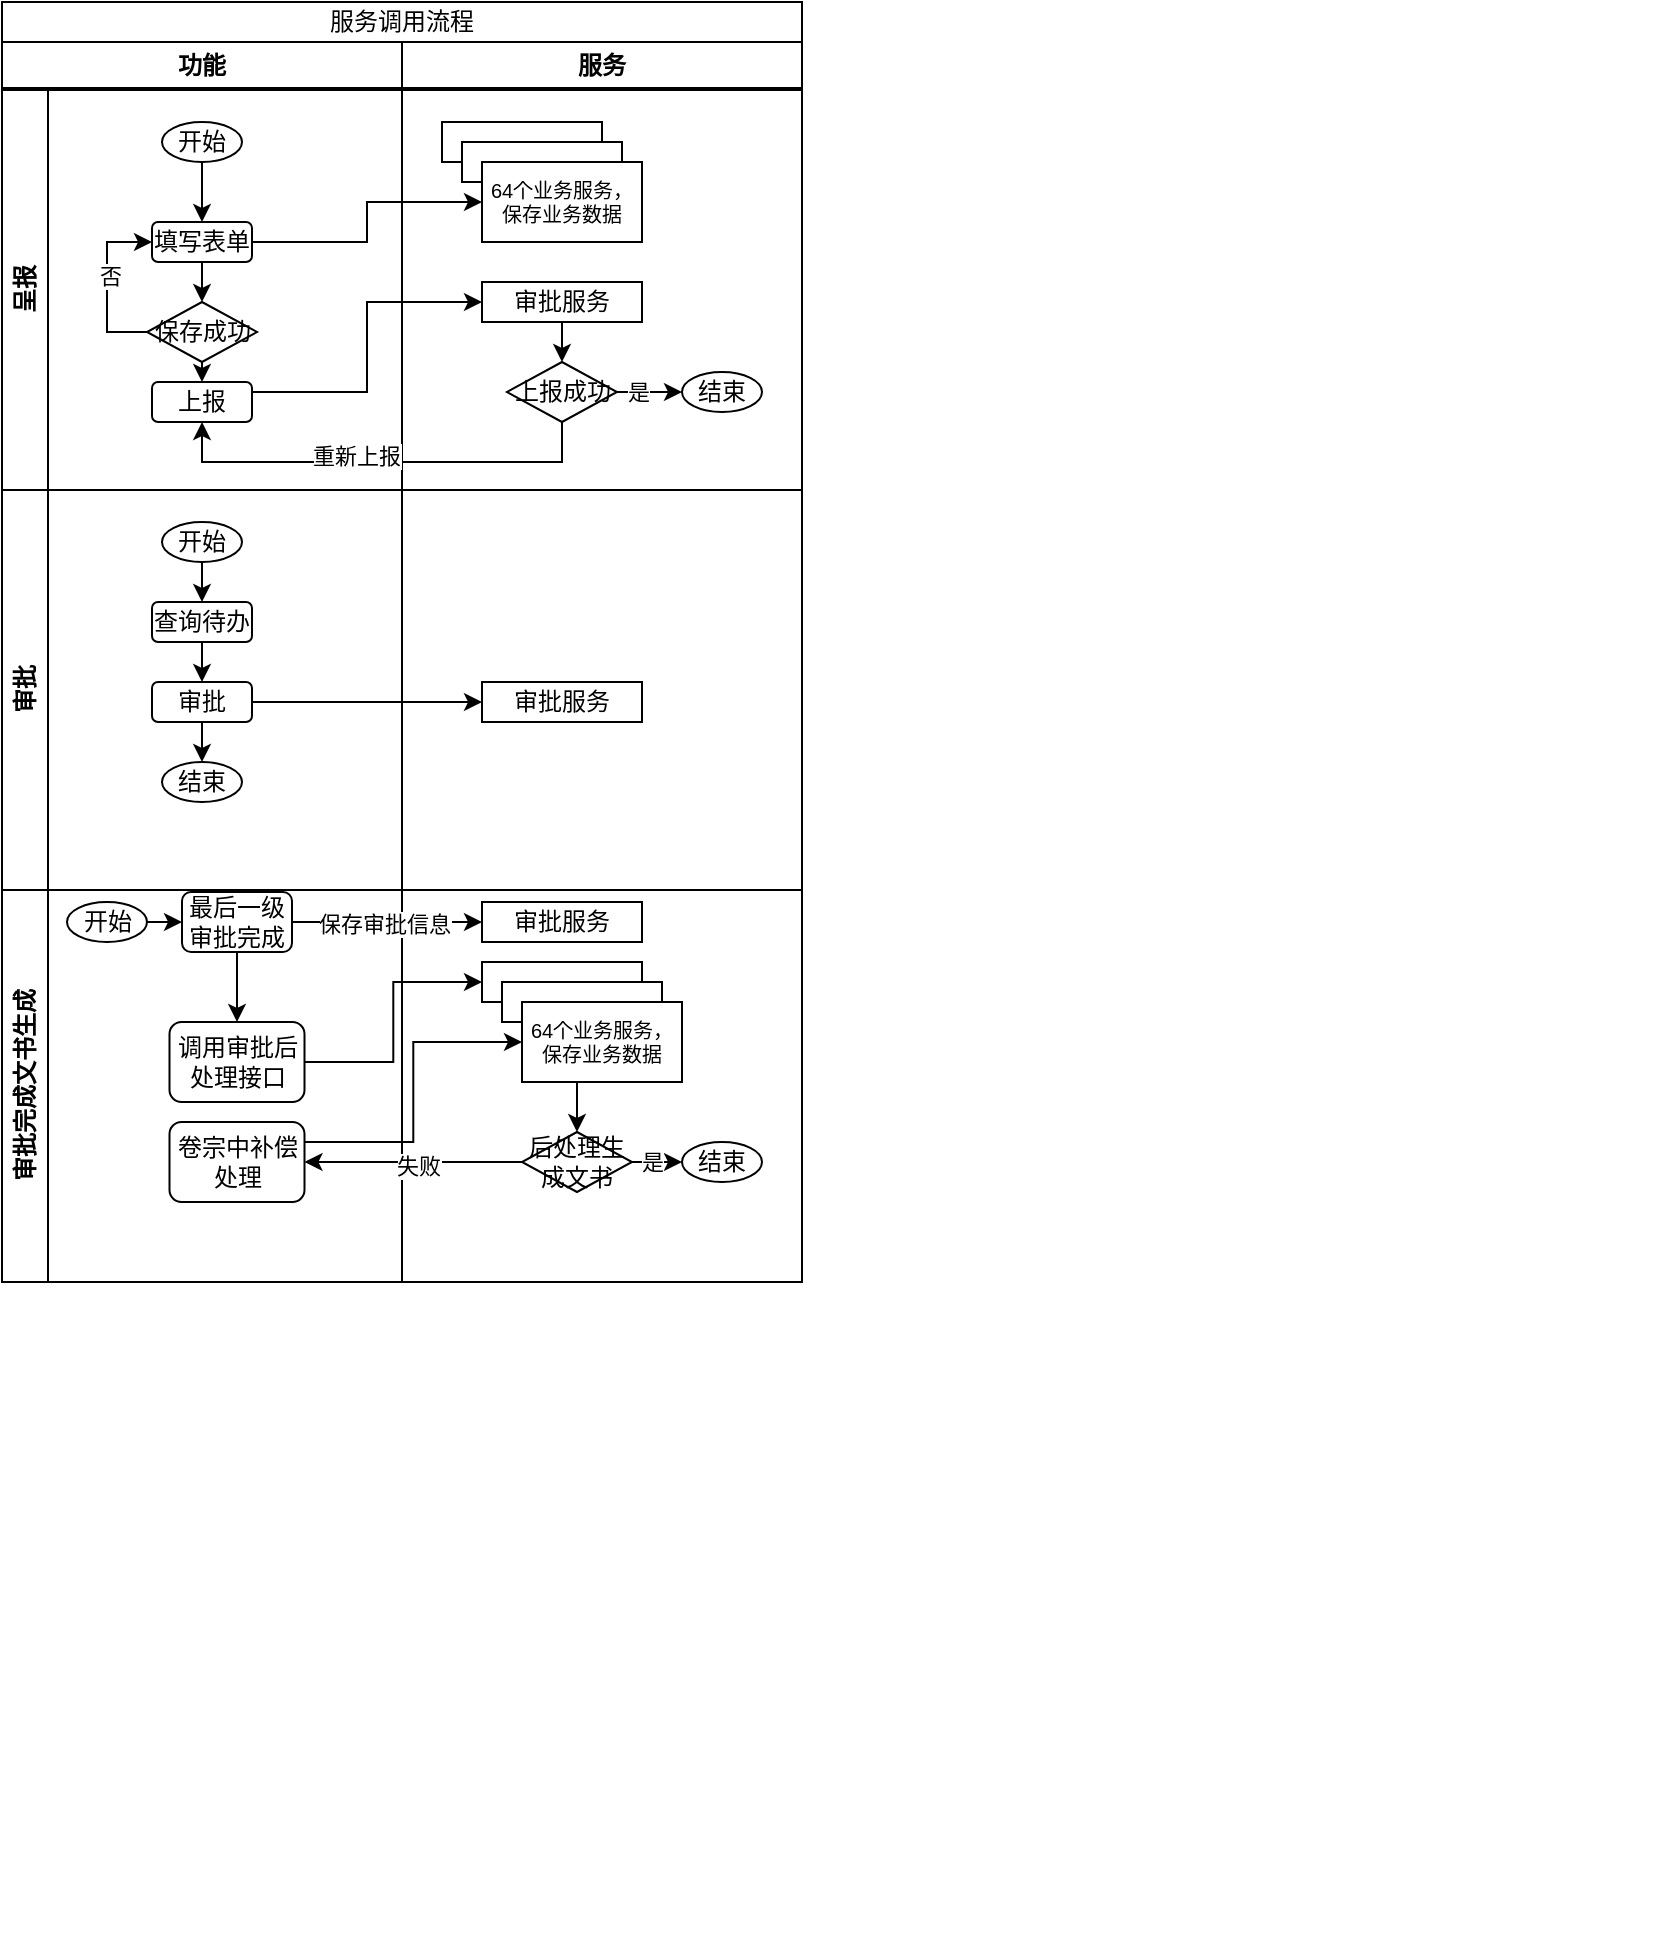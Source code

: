 <mxfile version="21.7.5" type="github">
  <diagram name="第 1 页" id="nyQxbL8O3MuU9sCU6VgJ">
    <mxGraphModel dx="1720" dy="493" grid="1" gridSize="10" guides="1" tooltips="1" connect="1" arrows="1" fold="1" page="1" pageScale="1" pageWidth="827" pageHeight="1169" math="0" shadow="0">
      <root>
        <mxCell id="0" />
        <mxCell id="1" parent="0" />
        <mxCell id="A_Dby5q7uh1Tls5CIrSd-2" value="" style="group;movable=0;resizable=0;rotatable=0;deletable=0;editable=0;locked=1;connectable=0;" vertex="1" connectable="0" parent="1">
          <mxGeometry x="-480" y="420" width="830" height="950" as="geometry" />
        </mxCell>
        <mxCell id="3oQqdV5vQzyjavXCUwHd-26" value="功能" style="swimlane;whiteSpace=wrap;html=1;movable=0;resizable=0;rotatable=0;deletable=0;editable=0;locked=1;connectable=0;" parent="A_Dby5q7uh1Tls5CIrSd-2" vertex="1">
          <mxGeometry width="200" height="620" as="geometry" />
        </mxCell>
        <mxCell id="3oQqdV5vQzyjavXCUwHd-27" value="呈报" style="swimlane;horizontal=0;whiteSpace=wrap;html=1;movable=0;resizable=0;rotatable=0;deletable=0;editable=0;locked=1;connectable=0;" parent="3oQqdV5vQzyjavXCUwHd-26" vertex="1">
          <mxGeometry y="24" width="400" height="200" as="geometry" />
        </mxCell>
        <mxCell id="3oQqdV5vQzyjavXCUwHd-28" value="审批" style="swimlane;horizontal=0;whiteSpace=wrap;html=1;movable=0;resizable=0;rotatable=0;deletable=0;editable=0;locked=1;connectable=0;" parent="3oQqdV5vQzyjavXCUwHd-26" vertex="1">
          <mxGeometry y="224" width="400" height="200" as="geometry" />
        </mxCell>
        <mxCell id="3oQqdV5vQzyjavXCUwHd-29" value="审批完成文书生成" style="swimlane;horizontal=0;whiteSpace=wrap;html=1;movable=0;resizable=0;rotatable=0;deletable=0;editable=0;locked=1;connectable=0;" parent="3oQqdV5vQzyjavXCUwHd-26" vertex="1">
          <mxGeometry y="424" width="200" height="196" as="geometry" />
        </mxCell>
        <mxCell id="3oQqdV5vQzyjavXCUwHd-34" value="服务" style="swimlane;whiteSpace=wrap;html=1;movable=0;resizable=0;rotatable=0;deletable=0;editable=0;locked=1;connectable=0;" parent="A_Dby5q7uh1Tls5CIrSd-2" vertex="1">
          <mxGeometry x="200" width="200" height="620" as="geometry" />
        </mxCell>
        <mxCell id="A_Dby5q7uh1Tls5CIrSd-4" value="服务调用流程" style="rounded=0;whiteSpace=wrap;html=1;" vertex="1" parent="1">
          <mxGeometry x="-480" y="400" width="400" height="20" as="geometry" />
        </mxCell>
        <mxCell id="A_Dby5q7uh1Tls5CIrSd-12" style="edgeStyle=orthogonalEdgeStyle;rounded=0;orthogonalLoop=1;jettySize=auto;html=1;exitX=1;exitY=0.5;exitDx=0;exitDy=0;entryX=0;entryY=0.5;entryDx=0;entryDy=0;" edge="1" parent="1" source="A_Dby5q7uh1Tls5CIrSd-6" target="A_Dby5q7uh1Tls5CIrSd-10">
          <mxGeometry relative="1" as="geometry" />
        </mxCell>
        <mxCell id="A_Dby5q7uh1Tls5CIrSd-22" style="edgeStyle=orthogonalEdgeStyle;rounded=0;orthogonalLoop=1;jettySize=auto;html=1;exitX=0.5;exitY=1;exitDx=0;exitDy=0;entryX=0.5;entryY=0;entryDx=0;entryDy=0;" edge="1" parent="1" source="A_Dby5q7uh1Tls5CIrSd-6" target="A_Dby5q7uh1Tls5CIrSd-14">
          <mxGeometry relative="1" as="geometry" />
        </mxCell>
        <mxCell id="A_Dby5q7uh1Tls5CIrSd-6" value="填写表单" style="rounded=1;whiteSpace=wrap;html=1;" vertex="1" parent="1">
          <mxGeometry x="-405" y="510" width="50" height="20" as="geometry" />
        </mxCell>
        <mxCell id="A_Dby5q7uh1Tls5CIrSd-11" style="edgeStyle=orthogonalEdgeStyle;rounded=0;orthogonalLoop=1;jettySize=auto;html=1;exitX=0.5;exitY=1;exitDx=0;exitDy=0;entryX=0.5;entryY=0;entryDx=0;entryDy=0;" edge="1" parent="1" source="A_Dby5q7uh1Tls5CIrSd-7" target="A_Dby5q7uh1Tls5CIrSd-6">
          <mxGeometry relative="1" as="geometry" />
        </mxCell>
        <mxCell id="A_Dby5q7uh1Tls5CIrSd-7" value="开始" style="ellipse;whiteSpace=wrap;html=1;" vertex="1" parent="1">
          <mxGeometry x="-400" y="460" width="40" height="20" as="geometry" />
        </mxCell>
        <mxCell id="A_Dby5q7uh1Tls5CIrSd-15" style="edgeStyle=orthogonalEdgeStyle;rounded=0;orthogonalLoop=1;jettySize=auto;html=1;exitX=0;exitY=0.5;exitDx=0;exitDy=0;entryX=0;entryY=0.5;entryDx=0;entryDy=0;" edge="1" parent="1" source="A_Dby5q7uh1Tls5CIrSd-14" target="A_Dby5q7uh1Tls5CIrSd-6">
          <mxGeometry relative="1" as="geometry" />
        </mxCell>
        <mxCell id="A_Dby5q7uh1Tls5CIrSd-16" value="否" style="edgeLabel;html=1;align=center;verticalAlign=middle;resizable=0;points=[];" vertex="1" connectable="0" parent="A_Dby5q7uh1Tls5CIrSd-15">
          <mxGeometry x="0.106" y="-1" relative="1" as="geometry">
            <mxPoint as="offset" />
          </mxGeometry>
        </mxCell>
        <mxCell id="A_Dby5q7uh1Tls5CIrSd-24" style="edgeStyle=orthogonalEdgeStyle;rounded=0;orthogonalLoop=1;jettySize=auto;html=1;exitX=0.5;exitY=1;exitDx=0;exitDy=0;entryX=0.5;entryY=0;entryDx=0;entryDy=0;" edge="1" parent="1" source="A_Dby5q7uh1Tls5CIrSd-14" target="A_Dby5q7uh1Tls5CIrSd-23">
          <mxGeometry relative="1" as="geometry" />
        </mxCell>
        <mxCell id="A_Dby5q7uh1Tls5CIrSd-14" value="保存成功" style="rhombus;whiteSpace=wrap;html=1;" vertex="1" parent="1">
          <mxGeometry x="-407.5" y="550" width="55" height="30" as="geometry" />
        </mxCell>
        <mxCell id="A_Dby5q7uh1Tls5CIrSd-29" style="edgeStyle=orthogonalEdgeStyle;rounded=0;orthogonalLoop=1;jettySize=auto;html=1;exitX=1;exitY=0.25;exitDx=0;exitDy=0;entryX=0;entryY=0.5;entryDx=0;entryDy=0;" edge="1" parent="1" source="A_Dby5q7uh1Tls5CIrSd-23" target="A_Dby5q7uh1Tls5CIrSd-27">
          <mxGeometry relative="1" as="geometry" />
        </mxCell>
        <mxCell id="A_Dby5q7uh1Tls5CIrSd-23" value="上报" style="rounded=1;whiteSpace=wrap;html=1;" vertex="1" parent="1">
          <mxGeometry x="-405" y="590" width="50" height="20" as="geometry" />
        </mxCell>
        <mxCell id="A_Dby5q7uh1Tls5CIrSd-31" style="edgeStyle=orthogonalEdgeStyle;rounded=0;orthogonalLoop=1;jettySize=auto;html=1;exitX=0.5;exitY=1;exitDx=0;exitDy=0;entryX=0.5;entryY=0;entryDx=0;entryDy=0;" edge="1" parent="1" source="A_Dby5q7uh1Tls5CIrSd-27" target="A_Dby5q7uh1Tls5CIrSd-30">
          <mxGeometry relative="1" as="geometry" />
        </mxCell>
        <mxCell id="A_Dby5q7uh1Tls5CIrSd-27" value="审批服务" style="rounded=0;whiteSpace=wrap;html=1;" vertex="1" parent="1">
          <mxGeometry x="-240" y="540" width="80" height="20" as="geometry" />
        </mxCell>
        <mxCell id="A_Dby5q7uh1Tls5CIrSd-34" value="" style="edgeStyle=orthogonalEdgeStyle;rounded=0;orthogonalLoop=1;jettySize=auto;html=1;" edge="1" parent="1" source="A_Dby5q7uh1Tls5CIrSd-30" target="A_Dby5q7uh1Tls5CIrSd-33">
          <mxGeometry relative="1" as="geometry" />
        </mxCell>
        <mxCell id="A_Dby5q7uh1Tls5CIrSd-35" value="是" style="edgeLabel;html=1;align=center;verticalAlign=middle;resizable=0;points=[];" vertex="1" connectable="0" parent="A_Dby5q7uh1Tls5CIrSd-34">
          <mxGeometry x="-0.57" relative="1" as="geometry">
            <mxPoint as="offset" />
          </mxGeometry>
        </mxCell>
        <mxCell id="A_Dby5q7uh1Tls5CIrSd-36" style="edgeStyle=orthogonalEdgeStyle;rounded=0;orthogonalLoop=1;jettySize=auto;html=1;exitX=0.5;exitY=1;exitDx=0;exitDy=0;entryX=0.5;entryY=1;entryDx=0;entryDy=0;" edge="1" parent="1" source="A_Dby5q7uh1Tls5CIrSd-30" target="A_Dby5q7uh1Tls5CIrSd-23">
          <mxGeometry relative="1" as="geometry" />
        </mxCell>
        <mxCell id="A_Dby5q7uh1Tls5CIrSd-37" value="重新上报" style="edgeLabel;html=1;align=center;verticalAlign=middle;resizable=0;points=[];" vertex="1" connectable="0" parent="A_Dby5q7uh1Tls5CIrSd-36">
          <mxGeometry x="0.122" y="-3" relative="1" as="geometry">
            <mxPoint as="offset" />
          </mxGeometry>
        </mxCell>
        <mxCell id="A_Dby5q7uh1Tls5CIrSd-30" value="上报成功" style="rhombus;whiteSpace=wrap;html=1;" vertex="1" parent="1">
          <mxGeometry x="-227.5" y="580" width="55" height="30" as="geometry" />
        </mxCell>
        <mxCell id="A_Dby5q7uh1Tls5CIrSd-33" value="结束" style="ellipse;whiteSpace=wrap;html=1;" vertex="1" parent="1">
          <mxGeometry x="-140" y="585" width="40" height="20" as="geometry" />
        </mxCell>
        <mxCell id="A_Dby5q7uh1Tls5CIrSd-40" style="edgeStyle=orthogonalEdgeStyle;rounded=0;orthogonalLoop=1;jettySize=auto;html=1;exitX=0.5;exitY=1;exitDx=0;exitDy=0;" edge="1" parent="1" source="A_Dby5q7uh1Tls5CIrSd-38">
          <mxGeometry relative="1" as="geometry">
            <mxPoint x="-380" y="700" as="targetPoint" />
          </mxGeometry>
        </mxCell>
        <mxCell id="A_Dby5q7uh1Tls5CIrSd-38" value="开始" style="ellipse;whiteSpace=wrap;html=1;" vertex="1" parent="1">
          <mxGeometry x="-400" y="660" width="40" height="20" as="geometry" />
        </mxCell>
        <mxCell id="A_Dby5q7uh1Tls5CIrSd-43" style="edgeStyle=orthogonalEdgeStyle;rounded=0;orthogonalLoop=1;jettySize=auto;html=1;exitX=0.5;exitY=1;exitDx=0;exitDy=0;" edge="1" parent="1" source="A_Dby5q7uh1Tls5CIrSd-39">
          <mxGeometry relative="1" as="geometry">
            <mxPoint x="-380" y="740" as="targetPoint" />
          </mxGeometry>
        </mxCell>
        <mxCell id="A_Dby5q7uh1Tls5CIrSd-39" value="查询待办" style="rounded=1;whiteSpace=wrap;html=1;" vertex="1" parent="1">
          <mxGeometry x="-405" y="700" width="50" height="20" as="geometry" />
        </mxCell>
        <mxCell id="A_Dby5q7uh1Tls5CIrSd-41" value="审批服务" style="rounded=0;whiteSpace=wrap;html=1;" vertex="1" parent="1">
          <mxGeometry x="-240" y="740" width="80" height="20" as="geometry" />
        </mxCell>
        <mxCell id="A_Dby5q7uh1Tls5CIrSd-44" style="edgeStyle=orthogonalEdgeStyle;rounded=0;orthogonalLoop=1;jettySize=auto;html=1;exitX=1;exitY=0.5;exitDx=0;exitDy=0;entryX=0;entryY=0.5;entryDx=0;entryDy=0;" edge="1" parent="1" source="A_Dby5q7uh1Tls5CIrSd-42" target="A_Dby5q7uh1Tls5CIrSd-41">
          <mxGeometry relative="1" as="geometry" />
        </mxCell>
        <mxCell id="A_Dby5q7uh1Tls5CIrSd-46" style="edgeStyle=orthogonalEdgeStyle;rounded=0;orthogonalLoop=1;jettySize=auto;html=1;exitX=0.5;exitY=1;exitDx=0;exitDy=0;" edge="1" parent="1" source="A_Dby5q7uh1Tls5CIrSd-42">
          <mxGeometry relative="1" as="geometry">
            <mxPoint x="-380" y="780" as="targetPoint" />
          </mxGeometry>
        </mxCell>
        <mxCell id="A_Dby5q7uh1Tls5CIrSd-42" value="审批" style="rounded=1;whiteSpace=wrap;html=1;" vertex="1" parent="1">
          <mxGeometry x="-405" y="740" width="50" height="20" as="geometry" />
        </mxCell>
        <mxCell id="A_Dby5q7uh1Tls5CIrSd-45" value="结束" style="ellipse;whiteSpace=wrap;html=1;" vertex="1" parent="1">
          <mxGeometry x="-400" y="780" width="40" height="20" as="geometry" />
        </mxCell>
        <mxCell id="A_Dby5q7uh1Tls5CIrSd-66" style="edgeStyle=orthogonalEdgeStyle;rounded=0;orthogonalLoop=1;jettySize=auto;html=1;exitX=1;exitY=0.5;exitDx=0;exitDy=0;" edge="1" parent="1" source="A_Dby5q7uh1Tls5CIrSd-47">
          <mxGeometry relative="1" as="geometry">
            <mxPoint x="-390" y="860.143" as="targetPoint" />
          </mxGeometry>
        </mxCell>
        <mxCell id="A_Dby5q7uh1Tls5CIrSd-47" value="开始" style="ellipse;whiteSpace=wrap;html=1;" vertex="1" parent="1">
          <mxGeometry x="-447.5" y="850" width="40" height="20" as="geometry" />
        </mxCell>
        <mxCell id="A_Dby5q7uh1Tls5CIrSd-51" style="edgeStyle=orthogonalEdgeStyle;rounded=0;orthogonalLoop=1;jettySize=auto;html=1;exitX=1;exitY=0.5;exitDx=0;exitDy=0;entryX=0;entryY=0.5;entryDx=0;entryDy=0;" edge="1" parent="1" source="A_Dby5q7uh1Tls5CIrSd-48" target="A_Dby5q7uh1Tls5CIrSd-50">
          <mxGeometry relative="1" as="geometry" />
        </mxCell>
        <mxCell id="A_Dby5q7uh1Tls5CIrSd-52" value="保存审批信息" style="edgeLabel;html=1;align=center;verticalAlign=middle;resizable=0;points=[];" vertex="1" connectable="0" parent="A_Dby5q7uh1Tls5CIrSd-51">
          <mxGeometry x="-0.046" y="-1" relative="1" as="geometry">
            <mxPoint as="offset" />
          </mxGeometry>
        </mxCell>
        <mxCell id="A_Dby5q7uh1Tls5CIrSd-63" style="edgeStyle=orthogonalEdgeStyle;rounded=0;orthogonalLoop=1;jettySize=auto;html=1;exitX=0.5;exitY=1;exitDx=0;exitDy=0;entryX=0.5;entryY=0;entryDx=0;entryDy=0;" edge="1" parent="1" source="A_Dby5q7uh1Tls5CIrSd-48" target="A_Dby5q7uh1Tls5CIrSd-62">
          <mxGeometry relative="1" as="geometry" />
        </mxCell>
        <mxCell id="A_Dby5q7uh1Tls5CIrSd-48" value="最后一级审批完成" style="rounded=1;whiteSpace=wrap;html=1;" vertex="1" parent="1">
          <mxGeometry x="-390" y="845" width="55" height="30" as="geometry" />
        </mxCell>
        <mxCell id="A_Dby5q7uh1Tls5CIrSd-50" value="审批服务" style="rounded=0;whiteSpace=wrap;html=1;" vertex="1" parent="1">
          <mxGeometry x="-240" y="850" width="80" height="20" as="geometry" />
        </mxCell>
        <mxCell id="A_Dby5q7uh1Tls5CIrSd-53" value="" style="group" vertex="1" connectable="0" parent="1">
          <mxGeometry x="-260" y="460" width="100" height="60" as="geometry" />
        </mxCell>
        <mxCell id="A_Dby5q7uh1Tls5CIrSd-8" value="..." style="rounded=0;whiteSpace=wrap;html=1;" vertex="1" parent="A_Dby5q7uh1Tls5CIrSd-53">
          <mxGeometry width="80" height="20" as="geometry" />
        </mxCell>
        <mxCell id="A_Dby5q7uh1Tls5CIrSd-9" value="" style="rounded=0;whiteSpace=wrap;html=1;" vertex="1" parent="A_Dby5q7uh1Tls5CIrSd-53">
          <mxGeometry x="10" y="10" width="80" height="20" as="geometry" />
        </mxCell>
        <mxCell id="A_Dby5q7uh1Tls5CIrSd-10" value="&lt;font style=&quot;font-size: 10px;&quot;&gt;64个业务服务，保存业务数据&lt;/font&gt;" style="rounded=0;whiteSpace=wrap;html=1;fontSize=8;" vertex="1" parent="A_Dby5q7uh1Tls5CIrSd-53">
          <mxGeometry x="20" y="20" width="80" height="40" as="geometry" />
        </mxCell>
        <mxCell id="A_Dby5q7uh1Tls5CIrSd-58" value="" style="group" vertex="1" connectable="0" parent="1">
          <mxGeometry x="-240" y="880" width="100" height="60" as="geometry" />
        </mxCell>
        <mxCell id="A_Dby5q7uh1Tls5CIrSd-59" value="..." style="rounded=0;whiteSpace=wrap;html=1;" vertex="1" parent="A_Dby5q7uh1Tls5CIrSd-58">
          <mxGeometry width="80" height="20" as="geometry" />
        </mxCell>
        <mxCell id="A_Dby5q7uh1Tls5CIrSd-60" value="" style="rounded=0;whiteSpace=wrap;html=1;" vertex="1" parent="A_Dby5q7uh1Tls5CIrSd-58">
          <mxGeometry x="10" y="10" width="80" height="20" as="geometry" />
        </mxCell>
        <mxCell id="A_Dby5q7uh1Tls5CIrSd-61" value="&lt;font style=&quot;font-size: 10px;&quot;&gt;64个业务服务，保存业务数据&lt;/font&gt;" style="rounded=0;whiteSpace=wrap;html=1;fontSize=8;" vertex="1" parent="A_Dby5q7uh1Tls5CIrSd-58">
          <mxGeometry x="20" y="20" width="80" height="40" as="geometry" />
        </mxCell>
        <mxCell id="A_Dby5q7uh1Tls5CIrSd-64" style="edgeStyle=orthogonalEdgeStyle;rounded=0;orthogonalLoop=1;jettySize=auto;html=1;exitX=1;exitY=0.5;exitDx=0;exitDy=0;entryX=0;entryY=0.5;entryDx=0;entryDy=0;" edge="1" parent="1" source="A_Dby5q7uh1Tls5CIrSd-62" target="A_Dby5q7uh1Tls5CIrSd-59">
          <mxGeometry relative="1" as="geometry" />
        </mxCell>
        <mxCell id="A_Dby5q7uh1Tls5CIrSd-62" value="调用审批后处理接口" style="rounded=1;whiteSpace=wrap;html=1;" vertex="1" parent="1">
          <mxGeometry x="-396.25" y="910" width="67.5" height="40" as="geometry" />
        </mxCell>
        <mxCell id="A_Dby5q7uh1Tls5CIrSd-70" style="edgeStyle=orthogonalEdgeStyle;rounded=0;orthogonalLoop=1;jettySize=auto;html=1;exitX=1;exitY=0.5;exitDx=0;exitDy=0;entryX=0;entryY=0.5;entryDx=0;entryDy=0;" edge="1" parent="1" source="A_Dby5q7uh1Tls5CIrSd-67" target="A_Dby5q7uh1Tls5CIrSd-69">
          <mxGeometry relative="1" as="geometry" />
        </mxCell>
        <mxCell id="A_Dby5q7uh1Tls5CIrSd-71" value="是" style="edgeLabel;html=1;align=center;verticalAlign=middle;resizable=0;points=[];" vertex="1" connectable="0" parent="A_Dby5q7uh1Tls5CIrSd-70">
          <mxGeometry x="-0.189" relative="1" as="geometry">
            <mxPoint as="offset" />
          </mxGeometry>
        </mxCell>
        <mxCell id="A_Dby5q7uh1Tls5CIrSd-73" style="edgeStyle=orthogonalEdgeStyle;rounded=0;orthogonalLoop=1;jettySize=auto;html=1;entryX=1;entryY=0.5;entryDx=0;entryDy=0;" edge="1" parent="1" source="A_Dby5q7uh1Tls5CIrSd-67" target="A_Dby5q7uh1Tls5CIrSd-72">
          <mxGeometry relative="1" as="geometry" />
        </mxCell>
        <mxCell id="A_Dby5q7uh1Tls5CIrSd-74" value="失败" style="edgeLabel;html=1;align=center;verticalAlign=middle;resizable=0;points=[];" vertex="1" connectable="0" parent="A_Dby5q7uh1Tls5CIrSd-73">
          <mxGeometry x="-0.035" y="2" relative="1" as="geometry">
            <mxPoint as="offset" />
          </mxGeometry>
        </mxCell>
        <mxCell id="A_Dby5q7uh1Tls5CIrSd-67" value="后处理生成文书" style="rhombus;whiteSpace=wrap;html=1;" vertex="1" parent="1">
          <mxGeometry x="-220" y="965" width="55" height="30" as="geometry" />
        </mxCell>
        <mxCell id="A_Dby5q7uh1Tls5CIrSd-68" style="edgeStyle=orthogonalEdgeStyle;rounded=0;orthogonalLoop=1;jettySize=auto;html=1;exitX=0.5;exitY=1;exitDx=0;exitDy=0;entryX=0.5;entryY=0;entryDx=0;entryDy=0;" edge="1" parent="1" source="A_Dby5q7uh1Tls5CIrSd-61" target="A_Dby5q7uh1Tls5CIrSd-67">
          <mxGeometry relative="1" as="geometry" />
        </mxCell>
        <mxCell id="A_Dby5q7uh1Tls5CIrSd-69" value="结束" style="ellipse;whiteSpace=wrap;html=1;" vertex="1" parent="1">
          <mxGeometry x="-140" y="970" width="40" height="20" as="geometry" />
        </mxCell>
        <mxCell id="A_Dby5q7uh1Tls5CIrSd-75" style="edgeStyle=orthogonalEdgeStyle;rounded=0;orthogonalLoop=1;jettySize=auto;html=1;exitX=1;exitY=0.25;exitDx=0;exitDy=0;entryX=0;entryY=0.5;entryDx=0;entryDy=0;" edge="1" parent="1" source="A_Dby5q7uh1Tls5CIrSd-72" target="A_Dby5q7uh1Tls5CIrSd-61">
          <mxGeometry relative="1" as="geometry" />
        </mxCell>
        <mxCell id="A_Dby5q7uh1Tls5CIrSd-72" value="卷宗中补偿处理" style="rounded=1;whiteSpace=wrap;html=1;" vertex="1" parent="1">
          <mxGeometry x="-396.25" y="960" width="67.5" height="40" as="geometry" />
        </mxCell>
      </root>
    </mxGraphModel>
  </diagram>
</mxfile>
